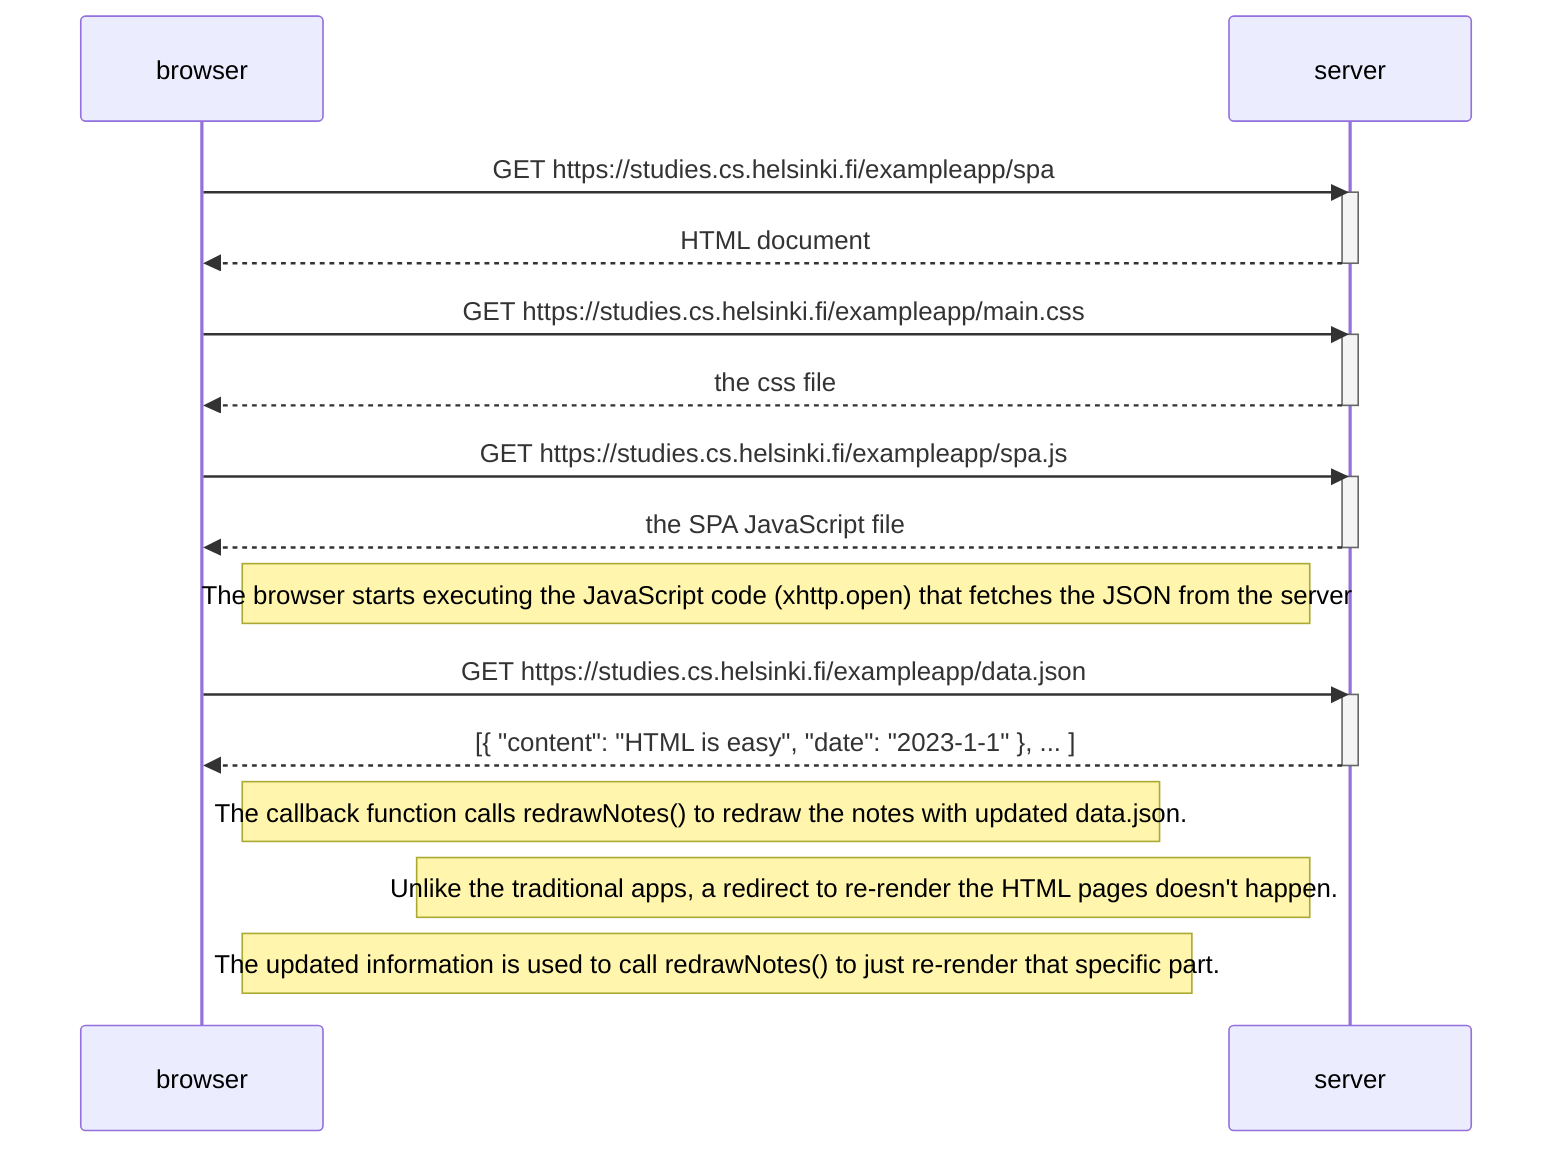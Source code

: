sequenceDiagram
    participant browser
    participant server

    browser->>server: GET https://studies.cs.helsinki.fi/exampleapp/spa
    activate server
    server-->>browser: HTML document
    deactivate server

    browser->>server: GET https://studies.cs.helsinki.fi/exampleapp/main.css
    activate server
    server-->>browser: the css file
    deactivate server

    browser->>server: GET https://studies.cs.helsinki.fi/exampleapp/spa.js
    activate server
    server-->>browser: the SPA JavaScript file
    deactivate server

    Note right of browser: The browser starts executing the JavaScript code (xhttp.open) that fetches the JSON from the server

    browser->>server: GET https://studies.cs.helsinki.fi/exampleapp/data.json
    activate server
    server-->>browser: [{ "content": "HTML is easy", "date": "2023-1-1" }, ... ]
    deactivate server

    Note right of browser: The callback function calls redrawNotes() to redraw the notes with updated data.json.
    Note left of server: Unlike the traditional apps, a redirect to re-render the HTML pages doesn't happen.
    Note right of browser: The updated information is used to call redrawNotes() to just re-render that specific part.